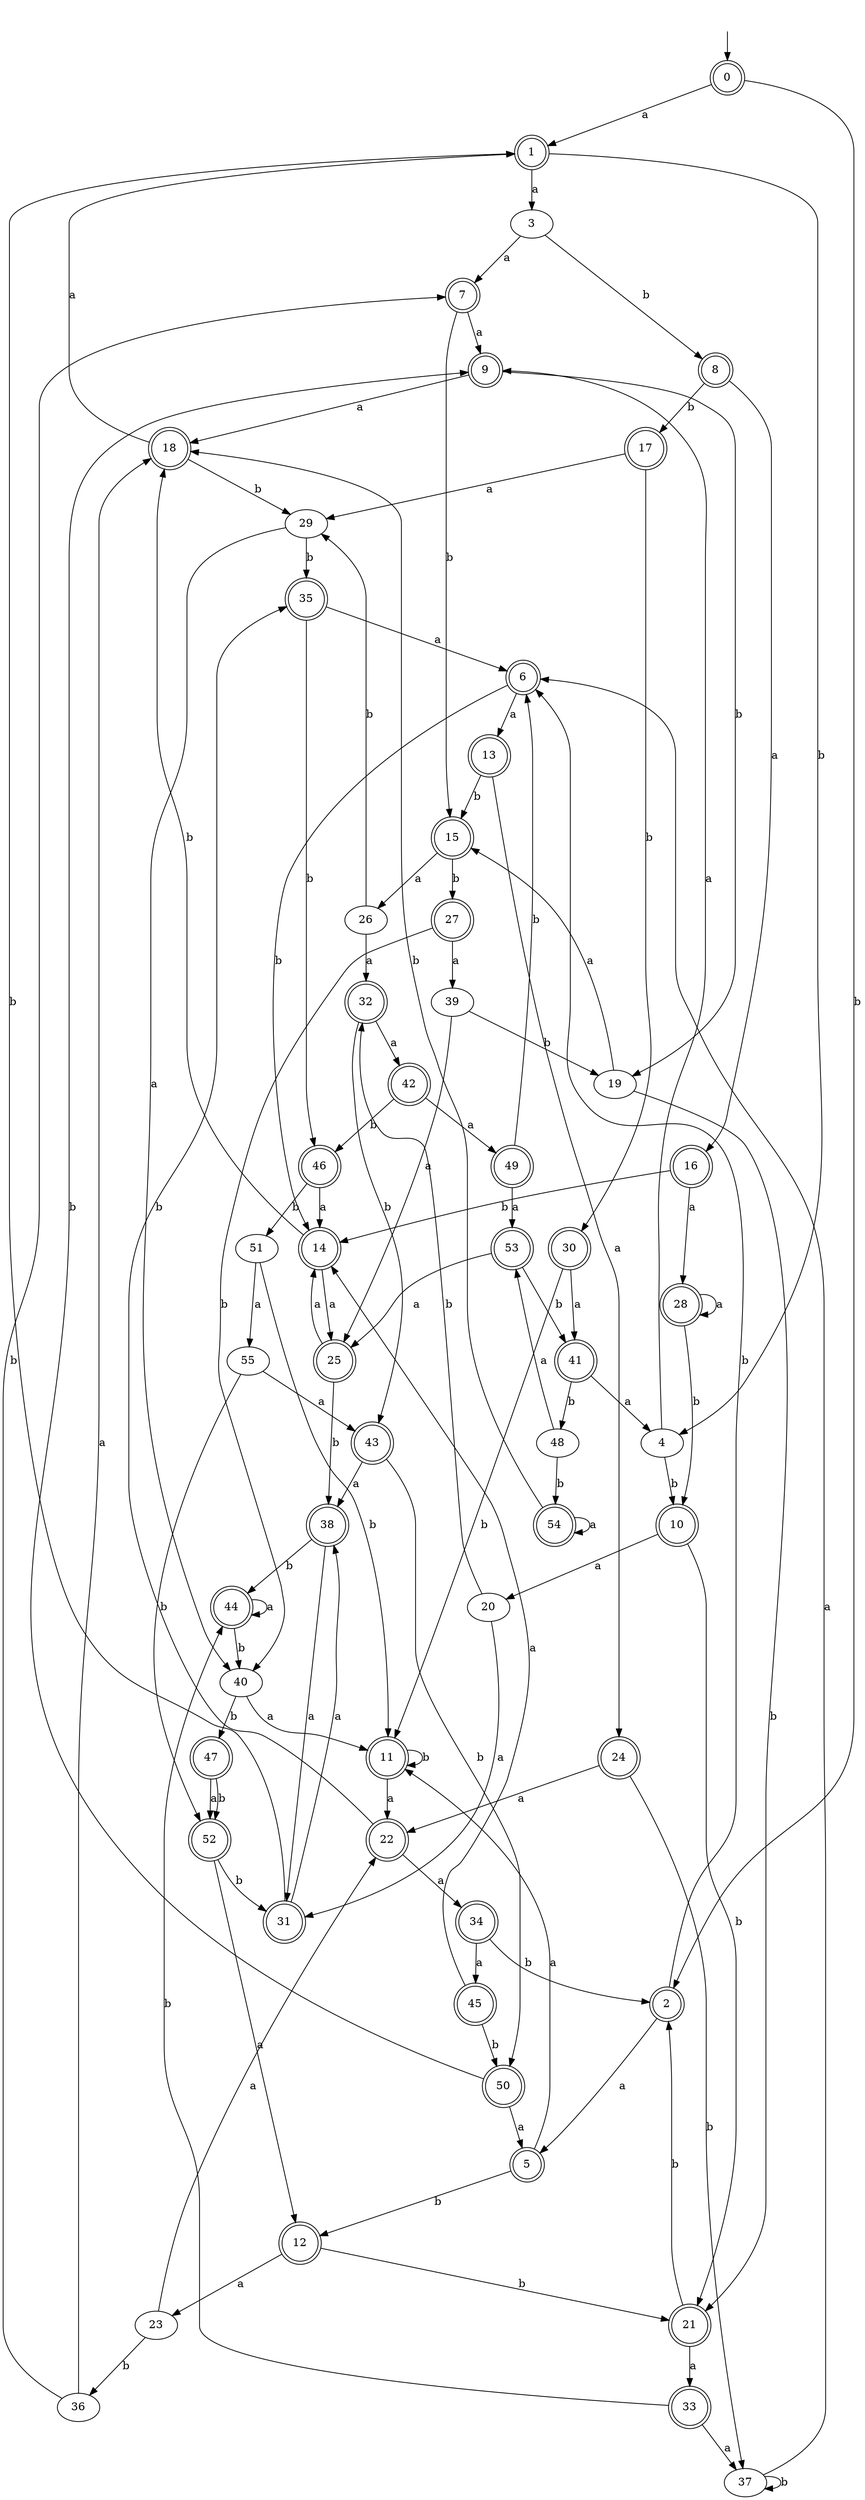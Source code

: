 digraph RandomDFA {
  __start0 [label="", shape=none];
  __start0 -> 0 [label=""];
  0 [shape=circle] [shape=doublecircle]
  0 -> 1 [label="a"]
  0 -> 2 [label="b"]
  1 [shape=doublecircle]
  1 -> 3 [label="a"]
  1 -> 4 [label="b"]
  2 [shape=doublecircle]
  2 -> 5 [label="a"]
  2 -> 6 [label="b"]
  3
  3 -> 7 [label="a"]
  3 -> 8 [label="b"]
  4
  4 -> 9 [label="a"]
  4 -> 10 [label="b"]
  5 [shape=doublecircle]
  5 -> 11 [label="a"]
  5 -> 12 [label="b"]
  6 [shape=doublecircle]
  6 -> 13 [label="a"]
  6 -> 14 [label="b"]
  7 [shape=doublecircle]
  7 -> 9 [label="a"]
  7 -> 15 [label="b"]
  8 [shape=doublecircle]
  8 -> 16 [label="a"]
  8 -> 17 [label="b"]
  9 [shape=doublecircle]
  9 -> 18 [label="a"]
  9 -> 19 [label="b"]
  10 [shape=doublecircle]
  10 -> 20 [label="a"]
  10 -> 21 [label="b"]
  11 [shape=doublecircle]
  11 -> 22 [label="a"]
  11 -> 11 [label="b"]
  12 [shape=doublecircle]
  12 -> 23 [label="a"]
  12 -> 21 [label="b"]
  13 [shape=doublecircle]
  13 -> 24 [label="a"]
  13 -> 15 [label="b"]
  14 [shape=doublecircle]
  14 -> 25 [label="a"]
  14 -> 18 [label="b"]
  15 [shape=doublecircle]
  15 -> 26 [label="a"]
  15 -> 27 [label="b"]
  16 [shape=doublecircle]
  16 -> 28 [label="a"]
  16 -> 14 [label="b"]
  17 [shape=doublecircle]
  17 -> 29 [label="a"]
  17 -> 30 [label="b"]
  18 [shape=doublecircle]
  18 -> 1 [label="a"]
  18 -> 29 [label="b"]
  19
  19 -> 15 [label="a"]
  19 -> 21 [label="b"]
  20
  20 -> 31 [label="a"]
  20 -> 32 [label="b"]
  21 [shape=doublecircle]
  21 -> 33 [label="a"]
  21 -> 2 [label="b"]
  22 [shape=doublecircle]
  22 -> 34 [label="a"]
  22 -> 35 [label="b"]
  23
  23 -> 22 [label="a"]
  23 -> 36 [label="b"]
  24 [shape=doublecircle]
  24 -> 22 [label="a"]
  24 -> 37 [label="b"]
  25 [shape=doublecircle]
  25 -> 14 [label="a"]
  25 -> 38 [label="b"]
  26
  26 -> 32 [label="a"]
  26 -> 29 [label="b"]
  27 [shape=doublecircle]
  27 -> 39 [label="a"]
  27 -> 40 [label="b"]
  28 [shape=doublecircle]
  28 -> 28 [label="a"]
  28 -> 10 [label="b"]
  29
  29 -> 40 [label="a"]
  29 -> 35 [label="b"]
  30 [shape=doublecircle]
  30 -> 41 [label="a"]
  30 -> 11 [label="b"]
  31 [shape=doublecircle]
  31 -> 38 [label="a"]
  31 -> 1 [label="b"]
  32 [shape=doublecircle]
  32 -> 42 [label="a"]
  32 -> 43 [label="b"]
  33 [shape=doublecircle]
  33 -> 37 [label="a"]
  33 -> 44 [label="b"]
  34 [shape=doublecircle]
  34 -> 45 [label="a"]
  34 -> 2 [label="b"]
  35 [shape=doublecircle]
  35 -> 6 [label="a"]
  35 -> 46 [label="b"]
  36
  36 -> 18 [label="a"]
  36 -> 7 [label="b"]
  37
  37 -> 6 [label="a"]
  37 -> 37 [label="b"]
  38 [shape=doublecircle]
  38 -> 31 [label="a"]
  38 -> 44 [label="b"]
  39
  39 -> 25 [label="a"]
  39 -> 19 [label="b"]
  40
  40 -> 11 [label="a"]
  40 -> 47 [label="b"]
  41 [shape=doublecircle]
  41 -> 4 [label="a"]
  41 -> 48 [label="b"]
  42 [shape=doublecircle]
  42 -> 49 [label="a"]
  42 -> 46 [label="b"]
  43 [shape=doublecircle]
  43 -> 38 [label="a"]
  43 -> 50 [label="b"]
  44 [shape=doublecircle]
  44 -> 44 [label="a"]
  44 -> 40 [label="b"]
  45 [shape=doublecircle]
  45 -> 14 [label="a"]
  45 -> 50 [label="b"]
  46 [shape=doublecircle]
  46 -> 14 [label="a"]
  46 -> 51 [label="b"]
  47 [shape=doublecircle]
  47 -> 52 [label="a"]
  47 -> 52 [label="b"]
  48
  48 -> 53 [label="a"]
  48 -> 54 [label="b"]
  49 [shape=doublecircle]
  49 -> 53 [label="a"]
  49 -> 6 [label="b"]
  50 [shape=doublecircle]
  50 -> 5 [label="a"]
  50 -> 9 [label="b"]
  51
  51 -> 55 [label="a"]
  51 -> 11 [label="b"]
  52 [shape=doublecircle]
  52 -> 12 [label="a"]
  52 -> 31 [label="b"]
  53 [shape=doublecircle]
  53 -> 25 [label="a"]
  53 -> 41 [label="b"]
  54 [shape=doublecircle]
  54 -> 54 [label="a"]
  54 -> 18 [label="b"]
  55
  55 -> 43 [label="a"]
  55 -> 52 [label="b"]
}
